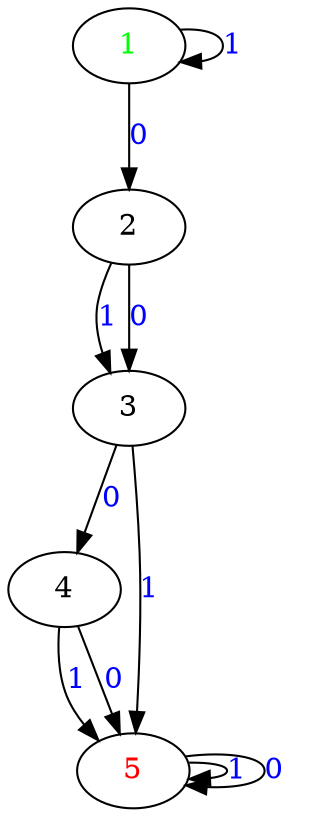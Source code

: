 digraph G {
	"3"->"4"[ label=<<font color="blue">0</font>> ];
	"2"->"3"[ label=<<font color="blue">1</font>> ];
	"1"->"2"[ label=<<font color="blue">0</font>> ];
	"2"->"3"[ label=<<font color="blue">0</font>> ];
	"4"->"5"[ label=<<font color="blue">1</font>> ];
	"4"->"5"[ label=<<font color="blue">0</font>> ];
	"5"->"5"[ label=<<font color="blue">1</font>> ];
	"1"->"1"[ label=<<font color="blue">1</font>> ];
	"3"->"5"[ label=<<font color="blue">1</font>> ];
	"5"->"5"[ label=<<font color="blue">0</font>> ];
	"1" [ label=<<font color="green">1</font>> ];
	"2";
	"3";
	"4";
	"5" [ label=<<font color="red">5</font>> ];

}
